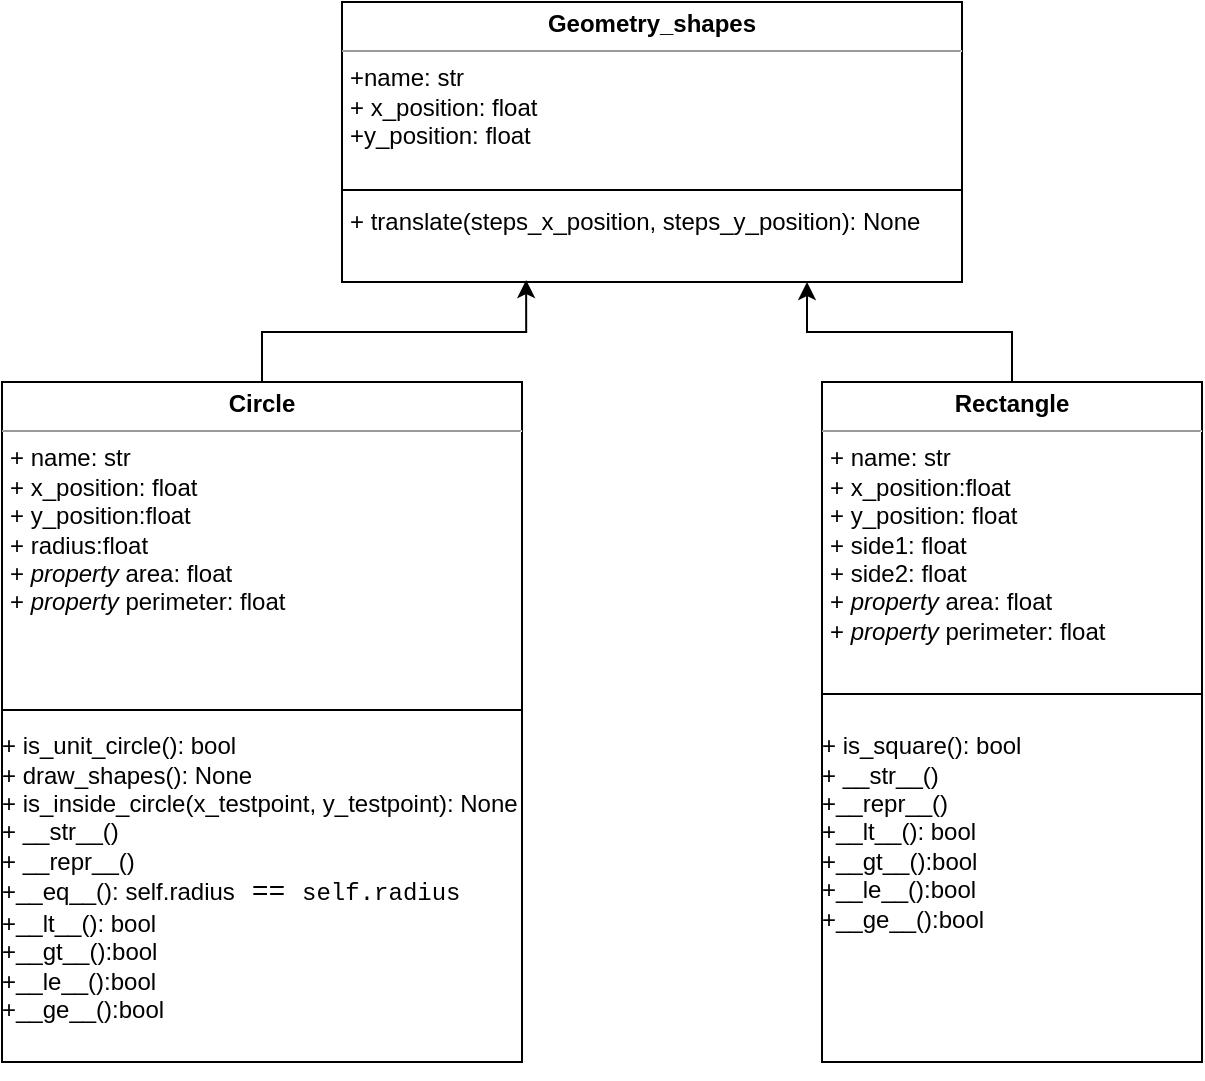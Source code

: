 <mxfile version="22.0.2" type="device">
  <diagram id="C5RBs43oDa-KdzZeNtuy" name="Page-1">
    <mxGraphModel dx="1050" dy="621" grid="1" gridSize="10" guides="1" tooltips="1" connect="1" arrows="1" fold="1" page="1" pageScale="1" pageWidth="827" pageHeight="1169" math="0" shadow="0">
      <root>
        <mxCell id="WIyWlLk6GJQsqaUBKTNV-0" />
        <mxCell id="WIyWlLk6GJQsqaUBKTNV-1" parent="WIyWlLk6GJQsqaUBKTNV-0" />
        <mxCell id="fA6E9lYBeQh-Q-1X1lCN-30" value="&lt;p style=&quot;margin:0px;margin-top:4px;text-align:center;&quot;&gt;&lt;b&gt;Geometry_shapes&lt;/b&gt;&lt;/p&gt;&lt;hr size=&quot;1&quot;&gt;&lt;p style=&quot;margin:0px;margin-left:4px;&quot;&gt;+name: str&lt;/p&gt;&lt;p style=&quot;margin:0px;margin-left:4px;&quot;&gt;+ x_position: float&lt;/p&gt;&lt;p style=&quot;margin:0px;margin-left:4px;&quot;&gt;+y_position: float&lt;/p&gt;&lt;p style=&quot;margin:0px;margin-left:4px;&quot;&gt;&lt;br&gt;&lt;/p&gt;&lt;p style=&quot;margin:0px;margin-left:4px;&quot;&gt;&lt;span style=&quot;background-color: initial;&quot;&gt;&lt;br&gt;&lt;/span&gt;&lt;/p&gt;&lt;p style=&quot;margin:0px;margin-left:4px;&quot;&gt;&lt;span style=&quot;background-color: initial;&quot;&gt;+ translate(steps_x_position, steps_y_position): None&lt;/span&gt;&lt;br&gt;&lt;/p&gt;&lt;div style=&quot;border-color: var(--border-color); padding: 0px; margin: 0px;&quot;&gt;&lt;br&gt;&lt;/div&gt;&lt;div style=&quot;border-color: var(--border-color); padding: 0px; margin: 0px;&quot;&gt;&lt;br style=&quot;border-color: var(--border-color); padding: 0px; margin: 0px;&quot;&gt;&lt;/div&gt;&lt;div style=&quot;border-color: var(--border-color); padding: 0px; margin: 0px;&quot;&gt;&lt;br style=&quot;border-color: var(--border-color); padding: 0px; margin: 0px;&quot;&gt;&lt;/div&gt;&lt;div style=&quot;border-color: var(--border-color); padding: 0px; margin: 0px;&quot;&gt;&lt;br style=&quot;border-color: var(--border-color); padding: 0px; margin: 0px;&quot;&gt;&lt;/div&gt;&lt;div style=&quot;border-color: var(--border-color); padding: 0px; margin: 0px;&quot;&gt;&lt;br style=&quot;border-color: var(--border-color); padding: 0px; margin: 0px;&quot;&gt;&lt;/div&gt;&lt;div style=&quot;border-color: var(--border-color); padding: 0px; margin: 0px;&quot;&gt;&lt;br style=&quot;border-color: var(--border-color); padding: 0px; margin: 0px;&quot;&gt;&lt;/div&gt;&lt;p style=&quot;margin:0px;margin-left:4px;&quot;&gt;&lt;br&gt;&lt;/p&gt;&lt;p style=&quot;margin:0px;margin-left:4px;&quot;&gt;&lt;br&gt;&lt;/p&gt;&lt;p style=&quot;margin:0px;margin-left:4px;&quot;&gt;&lt;br&gt;&lt;/p&gt;&lt;p style=&quot;margin:0px;margin-left:4px;&quot;&gt;&lt;br&gt;&lt;/p&gt;" style="verticalAlign=top;align=left;overflow=fill;fontSize=12;fontFamily=Helvetica;html=1;whiteSpace=wrap;" parent="WIyWlLk6GJQsqaUBKTNV-1" vertex="1">
          <mxGeometry x="300" y="310" width="310" height="140" as="geometry" />
        </mxCell>
        <mxCell id="fA6E9lYBeQh-Q-1X1lCN-31" value="" style="line;strokeWidth=1;fillColor=none;align=left;verticalAlign=middle;spacingTop=-1;spacingLeft=3;spacingRight=3;rotatable=0;labelPosition=right;points=[];portConstraint=eastwest;strokeColor=inherit;" parent="WIyWlLk6GJQsqaUBKTNV-1" vertex="1">
          <mxGeometry x="300" y="400" width="310" height="8" as="geometry" />
        </mxCell>
        <mxCell id="fA6E9lYBeQh-Q-1X1lCN-48" style="edgeStyle=orthogonalEdgeStyle;rounded=0;orthogonalLoop=1;jettySize=auto;html=1;exitX=0.5;exitY=0;exitDx=0;exitDy=0;entryX=0.297;entryY=0.993;entryDx=0;entryDy=0;entryPerimeter=0;" parent="WIyWlLk6GJQsqaUBKTNV-1" source="fA6E9lYBeQh-Q-1X1lCN-33" target="fA6E9lYBeQh-Q-1X1lCN-30" edge="1">
          <mxGeometry relative="1" as="geometry">
            <mxPoint x="400" y="390" as="targetPoint" />
          </mxGeometry>
        </mxCell>
        <mxCell id="IZDYKioCAsGPxjFuIPLZ-0" style="edgeStyle=orthogonalEdgeStyle;rounded=0;orthogonalLoop=1;jettySize=auto;html=1;exitX=0.5;exitY=1;exitDx=0;exitDy=0;" edge="1" parent="WIyWlLk6GJQsqaUBKTNV-1" source="fA6E9lYBeQh-Q-1X1lCN-33">
          <mxGeometry relative="1" as="geometry">
            <mxPoint x="225" y="640" as="targetPoint" />
            <Array as="points">
              <mxPoint x="225" y="710" />
              <mxPoint x="226" y="710" />
            </Array>
          </mxGeometry>
        </mxCell>
        <mxCell id="fA6E9lYBeQh-Q-1X1lCN-33" value="&lt;p style=&quot;margin:0px;margin-top:4px;text-align:center;&quot;&gt;&lt;b&gt;Circle&lt;/b&gt;&lt;/p&gt;&lt;hr size=&quot;1&quot;&gt;&lt;p style=&quot;margin:0px;margin-left:4px;&quot;&gt;+ name: str&lt;/p&gt;&lt;p style=&quot;margin:0px;margin-left:4px;&quot;&gt;+ x_position: float&lt;/p&gt;&lt;p style=&quot;margin:0px;margin-left:4px;&quot;&gt;+ y_position:float&lt;/p&gt;&lt;p style=&quot;margin:0px;margin-left:4px;&quot;&gt;+ radius:float&lt;/p&gt;&lt;p style=&quot;margin:0px;margin-left:4px;&quot;&gt;+ &lt;i&gt;property &lt;/i&gt;area: float&lt;/p&gt;&lt;p style=&quot;margin:0px;margin-left:4px;&quot;&gt;+ &lt;i&gt;property &lt;/i&gt;perimeter: float&lt;/p&gt;&lt;div style=&quot;border-color: var(--border-color); padding: 0px; margin: 0px;&quot;&gt;&lt;br style=&quot;border-color: var(--border-color); padding: 0px; margin: 0px;&quot;&gt;&lt;/div&gt;&lt;div style=&quot;border-color: var(--border-color); padding: 0px; margin: 0px;&quot;&gt;&lt;br style=&quot;border-color: var(--border-color); padding: 0px; margin: 0px;&quot;&gt;&lt;/div&gt;&lt;div style=&quot;border-color: var(--border-color); padding: 0px; margin: 0px;&quot;&gt;&lt;br style=&quot;border-color: var(--border-color); padding: 0px; margin: 0px;&quot;&gt;&lt;/div&gt;&lt;div style=&quot;border-color: var(--border-color); padding: 0px; margin: 0px;&quot;&gt;&lt;br&gt;&lt;/div&gt;&lt;div style=&quot;border-color: var(--border-color); padding: 0px; margin: 0px;&quot;&gt;+ is_unit_circle(): bool&lt;/div&gt;&lt;div style=&quot;border-color: var(--border-color); padding: 0px; margin: 0px;&quot;&gt;+ draw_shapes(): None&lt;/div&gt;&lt;div style=&quot;border-color: var(--border-color); padding: 0px; margin: 0px;&quot;&gt;+ is_inside_circle(x_testpoint, y_testpoint): None&lt;/div&gt;&lt;div style=&quot;border-color: var(--border-color); padding: 0px; margin: 0px;&quot;&gt;+ __str__()&lt;/div&gt;&lt;div style=&quot;border-color: var(--border-color); padding: 0px; margin: 0px;&quot;&gt;+ __repr__()&lt;/div&gt;&lt;div style=&quot;border-color: var(--border-color); padding: 0px; margin: 0px;&quot;&gt;+__eq__():&amp;nbsp;self.radius&lt;span style=&quot;background-color: rgb(255, 255, 255); color: rgb(59, 59, 59); font-family: Consolas, &amp;quot;Courier New&amp;quot;, monospace; font-size: 14px;&quot;&gt;&amp;nbsp;&lt;/span&gt;&lt;span style=&quot;font-family: Consolas, &amp;quot;Courier New&amp;quot;, monospace; font-size: 14px;&quot;&gt;== &lt;/span&gt;&lt;span style=&quot;font-family: Consolas, &amp;quot;Courier New&amp;quot;, monospace;&quot;&gt;&lt;font style=&quot;font-size: 12px;&quot;&gt;self.radius&lt;/font&gt;&lt;/span&gt;&lt;/div&gt;&lt;div style=&quot;border-color: var(--border-color); padding: 0px; margin: 0px;&quot;&gt;+__lt__(): bool&lt;/div&gt;&lt;div style=&quot;border-color: var(--border-color); padding: 0px; margin: 0px;&quot;&gt;+__gt__():bool&lt;/div&gt;&lt;div style=&quot;border-color: var(--border-color); padding: 0px; margin: 0px;&quot;&gt;+__le__():bool&lt;/div&gt;&lt;div style=&quot;border-color: var(--border-color); padding: 0px; margin: 0px;&quot;&gt;+__ge__():bool&lt;/div&gt;&lt;div style=&quot;border-color: var(--border-color); padding: 0px; margin: 0px;&quot;&gt;&lt;br style=&quot;border-color: var(--border-color); padding: 0px; margin: 0px;&quot;&gt;&lt;/div&gt;&lt;div style=&quot;border-color: var(--border-color); padding: 0px; margin: 0px;&quot;&gt;&lt;br style=&quot;border-color: var(--border-color); padding: 0px; margin: 0px;&quot;&gt;&lt;/div&gt;&lt;p style=&quot;margin:0px;margin-left:4px;&quot;&gt;&lt;br&gt;&lt;/p&gt;&lt;p style=&quot;margin:0px;margin-left:4px;&quot;&gt;&lt;br&gt;&lt;/p&gt;&lt;p style=&quot;margin:0px;margin-left:4px;&quot;&gt;&lt;br&gt;&lt;/p&gt;&lt;p style=&quot;margin:0px;margin-left:4px;&quot;&gt;&lt;br&gt;&lt;/p&gt;" style="verticalAlign=top;align=left;overflow=fill;fontSize=12;fontFamily=Helvetica;html=1;whiteSpace=wrap;" parent="WIyWlLk6GJQsqaUBKTNV-1" vertex="1">
          <mxGeometry x="130" y="500" width="260" height="340" as="geometry" />
        </mxCell>
        <mxCell id="IZDYKioCAsGPxjFuIPLZ-2" style="edgeStyle=orthogonalEdgeStyle;rounded=0;orthogonalLoop=1;jettySize=auto;html=1;entryX=0.75;entryY=1;entryDx=0;entryDy=0;" edge="1" parent="WIyWlLk6GJQsqaUBKTNV-1" source="fA6E9lYBeQh-Q-1X1lCN-34" target="fA6E9lYBeQh-Q-1X1lCN-30">
          <mxGeometry relative="1" as="geometry" />
        </mxCell>
        <mxCell id="fA6E9lYBeQh-Q-1X1lCN-34" value="&lt;p style=&quot;margin:0px;margin-top:4px;text-align:center;&quot;&gt;&lt;b&gt;Rectangle&lt;/b&gt;&lt;/p&gt;&lt;hr size=&quot;1&quot;&gt;&lt;p style=&quot;margin:0px;margin-left:4px;&quot;&gt;+ name: str&lt;/p&gt;&lt;p style=&quot;margin:0px;margin-left:4px;&quot;&gt;+ x_position:float&lt;/p&gt;&lt;p style=&quot;margin:0px;margin-left:4px;&quot;&gt;+ y_position: float&lt;/p&gt;&lt;p style=&quot;margin:0px;margin-left:4px;&quot;&gt;+ side1: float&lt;/p&gt;&lt;p style=&quot;margin:0px;margin-left:4px;&quot;&gt;+ side2: float&lt;/p&gt;&lt;p style=&quot;margin:0px;margin-left:4px;&quot;&gt;+ &lt;i&gt;property &lt;/i&gt;area: float&lt;/p&gt;&lt;p style=&quot;margin:0px;margin-left:4px;&quot;&gt;+ &lt;i&gt;property &lt;/i&gt;perimeter: float&amp;nbsp;&lt;/p&gt;&lt;div style=&quot;border-color: var(--border-color); padding: 0px; margin: 0px;&quot;&gt;&lt;br style=&quot;border-color: var(--border-color); padding: 0px; margin: 0px;&quot;&gt;&lt;/div&gt;&lt;div style=&quot;border-color: var(--border-color); padding: 0px; margin: 0px;&quot;&gt;&lt;br style=&quot;border-color: var(--border-color); padding: 0px; margin: 0px;&quot;&gt;&lt;/div&gt;&lt;div style=&quot;border-color: var(--border-color); padding: 0px; margin: 0px;&quot;&gt;&lt;br style=&quot;border-color: var(--border-color); padding: 0px; margin: 0px;&quot;&gt;&lt;/div&gt;&lt;div style=&quot;border-color: var(--border-color); padding: 0px; margin: 0px;&quot;&gt;+ is_square(): bool&lt;/div&gt;&lt;div style=&quot;border-color: var(--border-color); padding: 0px; margin: 0px;&quot;&gt;+ __str__()&lt;/div&gt;&lt;div style=&quot;border-color: var(--border-color); padding: 0px; margin: 0px;&quot;&gt;+__repr__()&lt;/div&gt;&lt;div style=&quot;border-color: var(--border-color); padding: 0px; margin: 0px;&quot;&gt;&lt;div style=&quot;border-color: var(--border-color); padding: 0px; margin: 0px;&quot;&gt;+__lt__(): bool&lt;/div&gt;&lt;div style=&quot;border-color: var(--border-color); padding: 0px; margin: 0px;&quot;&gt;+__gt__():bool&lt;/div&gt;&lt;div style=&quot;border-color: var(--border-color); padding: 0px; margin: 0px;&quot;&gt;+__le__():bool&lt;/div&gt;&lt;div style=&quot;border-color: var(--border-color); padding: 0px; margin: 0px;&quot;&gt;+__ge__():bool&lt;/div&gt;&lt;div style=&quot;border-color: var(--border-color); padding: 0px; margin: 0px;&quot;&gt;&lt;br style=&quot;border-color: var(--border-color); padding: 0px; margin: 0px;&quot;&gt;&lt;/div&gt;&lt;div style=&quot;border-color: var(--border-color); padding: 0px; margin: 0px;&quot;&gt;&lt;br style=&quot;border-color: var(--border-color); padding: 0px; margin: 0px;&quot;&gt;&lt;/div&gt;&lt;/div&gt;&lt;div style=&quot;border-color: var(--border-color); padding: 0px; margin: 0px;&quot;&gt;&lt;br style=&quot;border-color: var(--border-color); padding: 0px; margin: 0px;&quot;&gt;&lt;/div&gt;&lt;div style=&quot;border-color: var(--border-color); padding: 0px; margin: 0px;&quot;&gt;&lt;br style=&quot;border-color: var(--border-color); padding: 0px; margin: 0px;&quot;&gt;&lt;/div&gt;&lt;div style=&quot;border-color: var(--border-color); padding: 0px; margin: 0px;&quot;&gt;&lt;br style=&quot;border-color: var(--border-color); padding: 0px; margin: 0px;&quot;&gt;&lt;/div&gt;&lt;p style=&quot;margin:0px;margin-left:4px;&quot;&gt;&lt;br&gt;&lt;/p&gt;&lt;p style=&quot;margin:0px;margin-left:4px;&quot;&gt;&lt;br&gt;&lt;/p&gt;&lt;p style=&quot;margin:0px;margin-left:4px;&quot;&gt;&lt;br&gt;&lt;/p&gt;&lt;p style=&quot;margin:0px;margin-left:4px;&quot;&gt;&lt;br&gt;&lt;/p&gt;" style="verticalAlign=top;align=left;overflow=fill;fontSize=12;fontFamily=Helvetica;html=1;whiteSpace=wrap;" parent="WIyWlLk6GJQsqaUBKTNV-1" vertex="1">
          <mxGeometry x="540" y="500" width="190" height="340" as="geometry" />
        </mxCell>
        <mxCell id="fA6E9lYBeQh-Q-1X1lCN-35" value="" style="line;strokeWidth=1;fillColor=none;align=left;verticalAlign=middle;spacingTop=-1;spacingLeft=3;spacingRight=3;rotatable=0;labelPosition=right;points=[];portConstraint=eastwest;strokeColor=inherit;" parent="WIyWlLk6GJQsqaUBKTNV-1" vertex="1">
          <mxGeometry x="130" y="660" width="260" height="8" as="geometry" />
        </mxCell>
        <mxCell id="fA6E9lYBeQh-Q-1X1lCN-36" value="" style="line;strokeWidth=1;fillColor=none;align=left;verticalAlign=middle;spacingTop=-1;spacingLeft=3;spacingRight=3;rotatable=0;labelPosition=right;points=[];portConstraint=eastwest;strokeColor=inherit;" parent="WIyWlLk6GJQsqaUBKTNV-1" vertex="1">
          <mxGeometry x="540" y="652" width="190" height="8" as="geometry" />
        </mxCell>
        <mxCell id="fA6E9lYBeQh-Q-1X1lCN-38" style="edgeStyle=orthogonalEdgeStyle;rounded=0;orthogonalLoop=1;jettySize=auto;html=1;exitX=0.5;exitY=1;exitDx=0;exitDy=0;" parent="WIyWlLk6GJQsqaUBKTNV-1" source="fA6E9lYBeQh-Q-1X1lCN-33" target="fA6E9lYBeQh-Q-1X1lCN-33" edge="1">
          <mxGeometry relative="1" as="geometry" />
        </mxCell>
        <mxCell id="fA6E9lYBeQh-Q-1X1lCN-40" style="edgeStyle=orthogonalEdgeStyle;rounded=0;orthogonalLoop=1;jettySize=auto;html=1;exitX=0.5;exitY=1;exitDx=0;exitDy=0;" parent="WIyWlLk6GJQsqaUBKTNV-1" source="fA6E9lYBeQh-Q-1X1lCN-34" target="fA6E9lYBeQh-Q-1X1lCN-34" edge="1">
          <mxGeometry relative="1" as="geometry" />
        </mxCell>
        <mxCell id="fA6E9lYBeQh-Q-1X1lCN-42" style="edgeStyle=orthogonalEdgeStyle;rounded=0;orthogonalLoop=1;jettySize=auto;html=1;exitX=0.5;exitY=1;exitDx=0;exitDy=0;" parent="WIyWlLk6GJQsqaUBKTNV-1" source="fA6E9lYBeQh-Q-1X1lCN-33" target="fA6E9lYBeQh-Q-1X1lCN-33" edge="1">
          <mxGeometry relative="1" as="geometry" />
        </mxCell>
      </root>
    </mxGraphModel>
  </diagram>
</mxfile>
